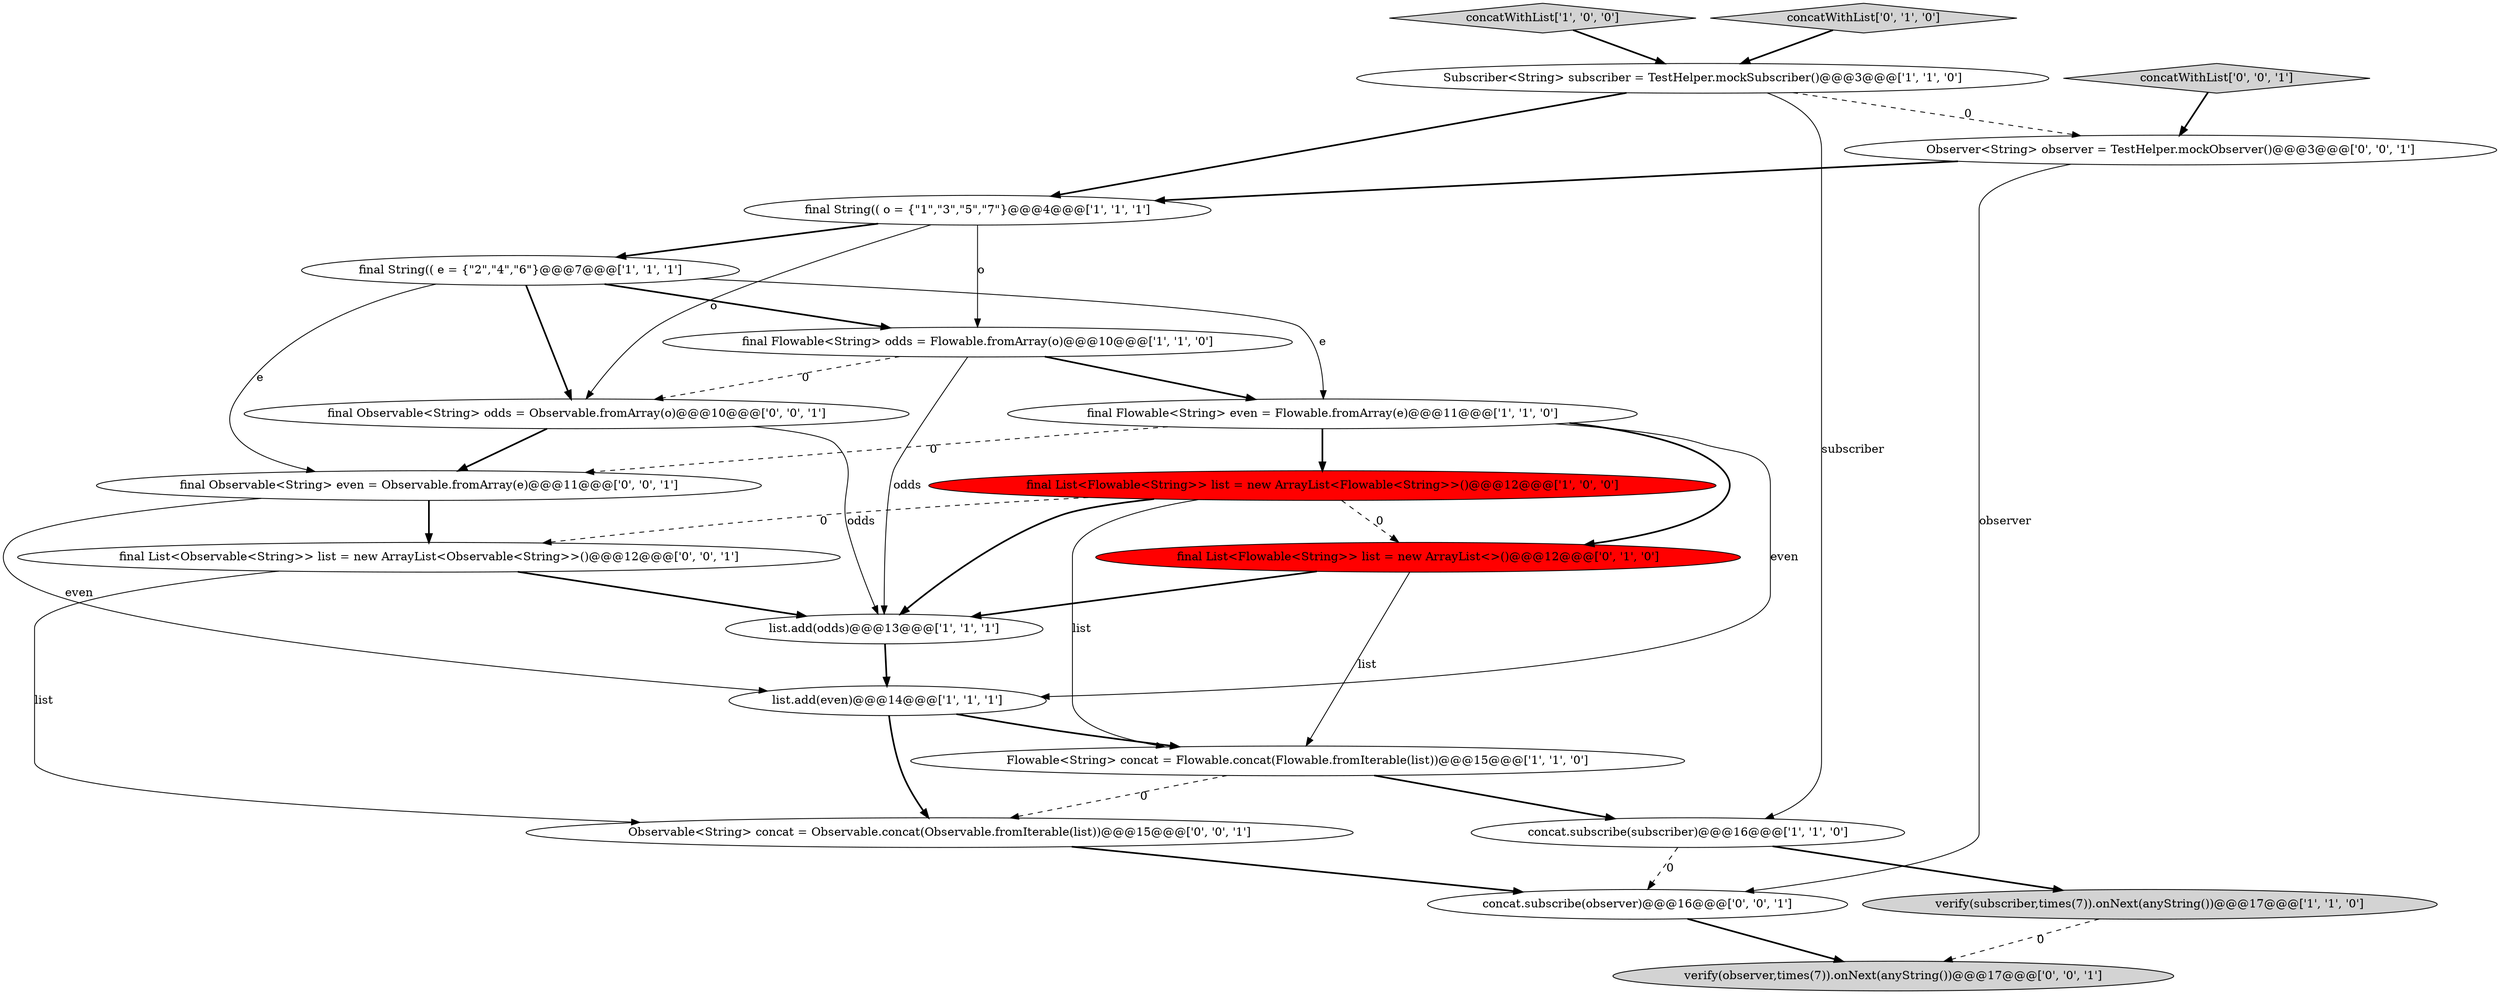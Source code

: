 digraph {
14 [style = filled, label = "final Observable<String> even = Observable.fromArray(e)@@@11@@@['0', '0', '1']", fillcolor = white, shape = ellipse image = "AAA0AAABBB3BBB"];
4 [style = filled, label = "list.add(even)@@@14@@@['1', '1', '1']", fillcolor = white, shape = ellipse image = "AAA0AAABBB1BBB"];
11 [style = filled, label = "final String(( e = {\"2\",\"4\",\"6\"}@@@7@@@['1', '1', '1']", fillcolor = white, shape = ellipse image = "AAA0AAABBB1BBB"];
12 [style = filled, label = "final List<Flowable<String>> list = new ArrayList<>()@@@12@@@['0', '1', '0']", fillcolor = red, shape = ellipse image = "AAA1AAABBB2BBB"];
17 [style = filled, label = "Observable<String> concat = Observable.concat(Observable.fromIterable(list))@@@15@@@['0', '0', '1']", fillcolor = white, shape = ellipse image = "AAA0AAABBB3BBB"];
16 [style = filled, label = "final Observable<String> odds = Observable.fromArray(o)@@@10@@@['0', '0', '1']", fillcolor = white, shape = ellipse image = "AAA0AAABBB3BBB"];
21 [style = filled, label = "Observer<String> observer = TestHelper.mockObserver()@@@3@@@['0', '0', '1']", fillcolor = white, shape = ellipse image = "AAA0AAABBB3BBB"];
20 [style = filled, label = "verify(observer,times(7)).onNext(anyString())@@@17@@@['0', '0', '1']", fillcolor = lightgray, shape = ellipse image = "AAA0AAABBB3BBB"];
18 [style = filled, label = "final List<Observable<String>> list = new ArrayList<Observable<String>>()@@@12@@@['0', '0', '1']", fillcolor = white, shape = ellipse image = "AAA0AAABBB3BBB"];
2 [style = filled, label = "final List<Flowable<String>> list = new ArrayList<Flowable<String>>()@@@12@@@['1', '0', '0']", fillcolor = red, shape = ellipse image = "AAA1AAABBB1BBB"];
1 [style = filled, label = "concat.subscribe(subscriber)@@@16@@@['1', '1', '0']", fillcolor = white, shape = ellipse image = "AAA0AAABBB1BBB"];
9 [style = filled, label = "final String(( o = {\"1\",\"3\",\"5\",\"7\"}@@@4@@@['1', '1', '1']", fillcolor = white, shape = ellipse image = "AAA0AAABBB1BBB"];
5 [style = filled, label = "concatWithList['1', '0', '0']", fillcolor = lightgray, shape = diamond image = "AAA0AAABBB1BBB"];
8 [style = filled, label = "Subscriber<String> subscriber = TestHelper.mockSubscriber()@@@3@@@['1', '1', '0']", fillcolor = white, shape = ellipse image = "AAA0AAABBB1BBB"];
15 [style = filled, label = "concat.subscribe(observer)@@@16@@@['0', '0', '1']", fillcolor = white, shape = ellipse image = "AAA0AAABBB3BBB"];
6 [style = filled, label = "Flowable<String> concat = Flowable.concat(Flowable.fromIterable(list))@@@15@@@['1', '1', '0']", fillcolor = white, shape = ellipse image = "AAA0AAABBB1BBB"];
13 [style = filled, label = "concatWithList['0', '1', '0']", fillcolor = lightgray, shape = diamond image = "AAA0AAABBB2BBB"];
10 [style = filled, label = "verify(subscriber,times(7)).onNext(anyString())@@@17@@@['1', '1', '0']", fillcolor = lightgray, shape = ellipse image = "AAA0AAABBB1BBB"];
7 [style = filled, label = "list.add(odds)@@@13@@@['1', '1', '1']", fillcolor = white, shape = ellipse image = "AAA0AAABBB1BBB"];
3 [style = filled, label = "final Flowable<String> even = Flowable.fromArray(e)@@@11@@@['1', '1', '0']", fillcolor = white, shape = ellipse image = "AAA0AAABBB1BBB"];
0 [style = filled, label = "final Flowable<String> odds = Flowable.fromArray(o)@@@10@@@['1', '1', '0']", fillcolor = white, shape = ellipse image = "AAA0AAABBB1BBB"];
19 [style = filled, label = "concatWithList['0', '0', '1']", fillcolor = lightgray, shape = diamond image = "AAA0AAABBB3BBB"];
3->4 [style = solid, label="even"];
0->3 [style = bold, label=""];
11->16 [style = bold, label=""];
5->8 [style = bold, label=""];
9->11 [style = bold, label=""];
4->17 [style = bold, label=""];
18->17 [style = solid, label="list"];
4->6 [style = bold, label=""];
1->15 [style = dashed, label="0"];
0->16 [style = dashed, label="0"];
11->3 [style = solid, label="e"];
6->17 [style = dashed, label="0"];
7->4 [style = bold, label=""];
3->12 [style = bold, label=""];
8->21 [style = dashed, label="0"];
21->15 [style = solid, label="observer"];
16->7 [style = solid, label="odds"];
12->7 [style = bold, label=""];
12->6 [style = solid, label="list"];
9->0 [style = solid, label="o"];
2->6 [style = solid, label="list"];
6->1 [style = bold, label=""];
2->12 [style = dashed, label="0"];
11->0 [style = bold, label=""];
21->9 [style = bold, label=""];
14->4 [style = solid, label="even"];
3->2 [style = bold, label=""];
11->14 [style = solid, label="e"];
15->20 [style = bold, label=""];
17->15 [style = bold, label=""];
8->9 [style = bold, label=""];
8->1 [style = solid, label="subscriber"];
2->18 [style = dashed, label="0"];
9->16 [style = solid, label="o"];
16->14 [style = bold, label=""];
10->20 [style = dashed, label="0"];
14->18 [style = bold, label=""];
2->7 [style = bold, label=""];
13->8 [style = bold, label=""];
18->7 [style = bold, label=""];
3->14 [style = dashed, label="0"];
0->7 [style = solid, label="odds"];
1->10 [style = bold, label=""];
19->21 [style = bold, label=""];
}
